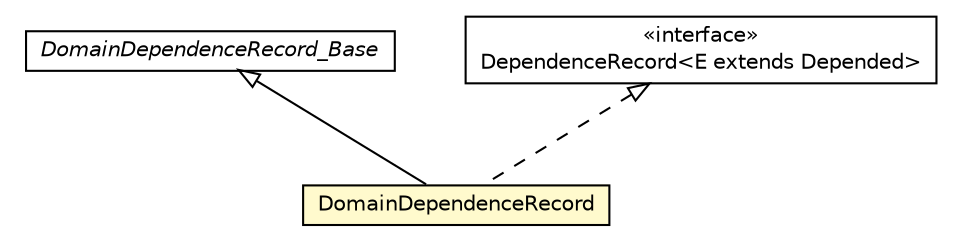 #!/usr/local/bin/dot
#
# Class diagram 
# Generated by UMLGraph version 5.1 (http://www.umlgraph.org/)
#

digraph G {
	edge [fontname="Helvetica",fontsize=10,labelfontname="Helvetica",labelfontsize=10];
	node [fontname="Helvetica",fontsize=10,shape=plaintext];
	nodesep=0.25;
	ranksep=0.5;
	// pt.ist.fenixframework.consistencyPredicates.DomainDependenceRecord_Base
	c86941 [label=<<table title="pt.ist.fenixframework.consistencyPredicates.DomainDependenceRecord_Base" border="0" cellborder="1" cellspacing="0" cellpadding="2" port="p" href="./DomainDependenceRecord_Base.html">
		<tr><td><table border="0" cellspacing="0" cellpadding="1">
<tr><td align="center" balign="center"><font face="Helvetica-Oblique"> DomainDependenceRecord_Base </font></td></tr>
		</table></td></tr>
		</table>>, fontname="Helvetica", fontcolor="black", fontsize=10.0];
	// pt.ist.fenixframework.consistencyPredicates.DomainDependenceRecord
	c86942 [label=<<table title="pt.ist.fenixframework.consistencyPredicates.DomainDependenceRecord" border="0" cellborder="1" cellspacing="0" cellpadding="2" port="p" bgcolor="lemonChiffon" href="./DomainDependenceRecord.html">
		<tr><td><table border="0" cellspacing="0" cellpadding="1">
<tr><td align="center" balign="center"> DomainDependenceRecord </td></tr>
		</table></td></tr>
		</table>>, fontname="Helvetica", fontcolor="black", fontsize=10.0];
	//pt.ist.fenixframework.consistencyPredicates.DomainDependenceRecord extends pt.ist.fenixframework.consistencyPredicates.DomainDependenceRecord_Base
	c86941:p -> c86942:p [dir=back,arrowtail=empty];
	//pt.ist.fenixframework.consistencyPredicates.DomainDependenceRecord implements jvstm.cps.DependenceRecord<E extends jvstm.cps.Depended>
	c87113:p -> c86942:p [dir=back,arrowtail=empty,style=dashed];
	// jvstm.cps.DependenceRecord<E extends jvstm.cps.Depended>
	c87113 [label=<<table title="jvstm.cps.DependenceRecord" border="0" cellborder="1" cellspacing="0" cellpadding="2" port="p" href="http://java.sun.com/j2se/1.4.2/docs/api/jvstm/cps/DependenceRecord.html">
		<tr><td><table border="0" cellspacing="0" cellpadding="1">
<tr><td align="center" balign="center"> &#171;interface&#187; </td></tr>
<tr><td align="center" balign="center"> DependenceRecord&lt;E extends Depended&gt; </td></tr>
		</table></td></tr>
		</table>>, fontname="Helvetica", fontcolor="black", fontsize=10.0];
}


